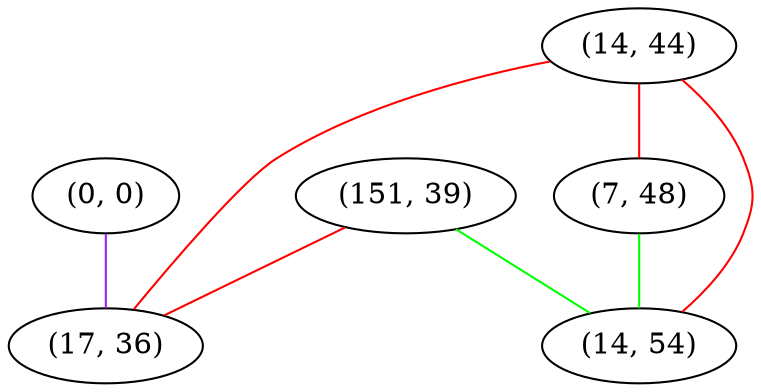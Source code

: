 graph "" {
"(0, 0)";
"(14, 44)";
"(7, 48)";
"(151, 39)";
"(17, 36)";
"(14, 54)";
"(0, 0)" -- "(17, 36)"  [color=purple, key=0, weight=4];
"(14, 44)" -- "(7, 48)"  [color=red, key=0, weight=1];
"(14, 44)" -- "(17, 36)"  [color=red, key=0, weight=1];
"(14, 44)" -- "(14, 54)"  [color=red, key=0, weight=1];
"(7, 48)" -- "(14, 54)"  [color=green, key=0, weight=2];
"(151, 39)" -- "(17, 36)"  [color=red, key=0, weight=1];
"(151, 39)" -- "(14, 54)"  [color=green, key=0, weight=2];
}
